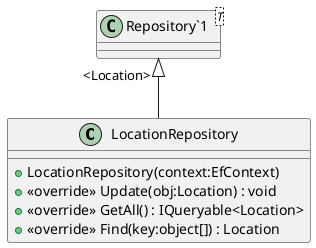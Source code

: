 @startuml
class LocationRepository {
    + LocationRepository(context:EfContext)
    + <<override>> Update(obj:Location) : void
    + <<override>> GetAll() : IQueryable<Location>
    + <<override>> Find(key:object[]) : Location
}
class "Repository`1"<T> {
}
"Repository`1" "<Location>" <|-- LocationRepository
@enduml

